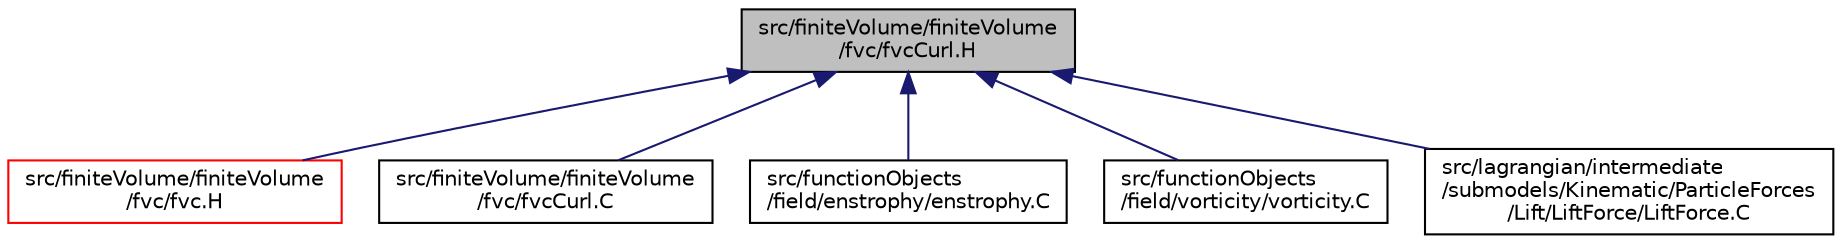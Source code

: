 digraph "src/finiteVolume/finiteVolume/fvc/fvcCurl.H"
{
  bgcolor="transparent";
  edge [fontname="Helvetica",fontsize="10",labelfontname="Helvetica",labelfontsize="10"];
  node [fontname="Helvetica",fontsize="10",shape=record];
  Node1 [label="src/finiteVolume/finiteVolume\l/fvc/fvcCurl.H",height=0.2,width=0.4,color="black", fillcolor="grey75", style="filled", fontcolor="black"];
  Node1 -> Node2 [dir="back",color="midnightblue",fontsize="10",style="solid",fontname="Helvetica"];
  Node2 [label="src/finiteVolume/finiteVolume\l/fvc/fvc.H",height=0.2,width=0.4,color="red",URL="$a05821.html"];
  Node1 -> Node3 [dir="back",color="midnightblue",fontsize="10",style="solid",fontname="Helvetica"];
  Node3 [label="src/finiteVolume/finiteVolume\l/fvc/fvcCurl.C",height=0.2,width=0.4,color="black",URL="$a05826.html"];
  Node1 -> Node4 [dir="back",color="midnightblue",fontsize="10",style="solid",fontname="Helvetica"];
  Node4 [label="src/functionObjects\l/field/enstrophy/enstrophy.C",height=0.2,width=0.4,color="black",URL="$a06325.html"];
  Node1 -> Node5 [dir="back",color="midnightblue",fontsize="10",style="solid",fontname="Helvetica"];
  Node5 [label="src/functionObjects\l/field/vorticity/vorticity.C",height=0.2,width=0.4,color="black",URL="$a06414.html"];
  Node1 -> Node6 [dir="back",color="midnightblue",fontsize="10",style="solid",fontname="Helvetica"];
  Node6 [label="src/lagrangian/intermediate\l/submodels/Kinematic/ParticleForces\l/Lift/LiftForce/LiftForce.C",height=0.2,width=0.4,color="black",URL="$a06992.html"];
}
